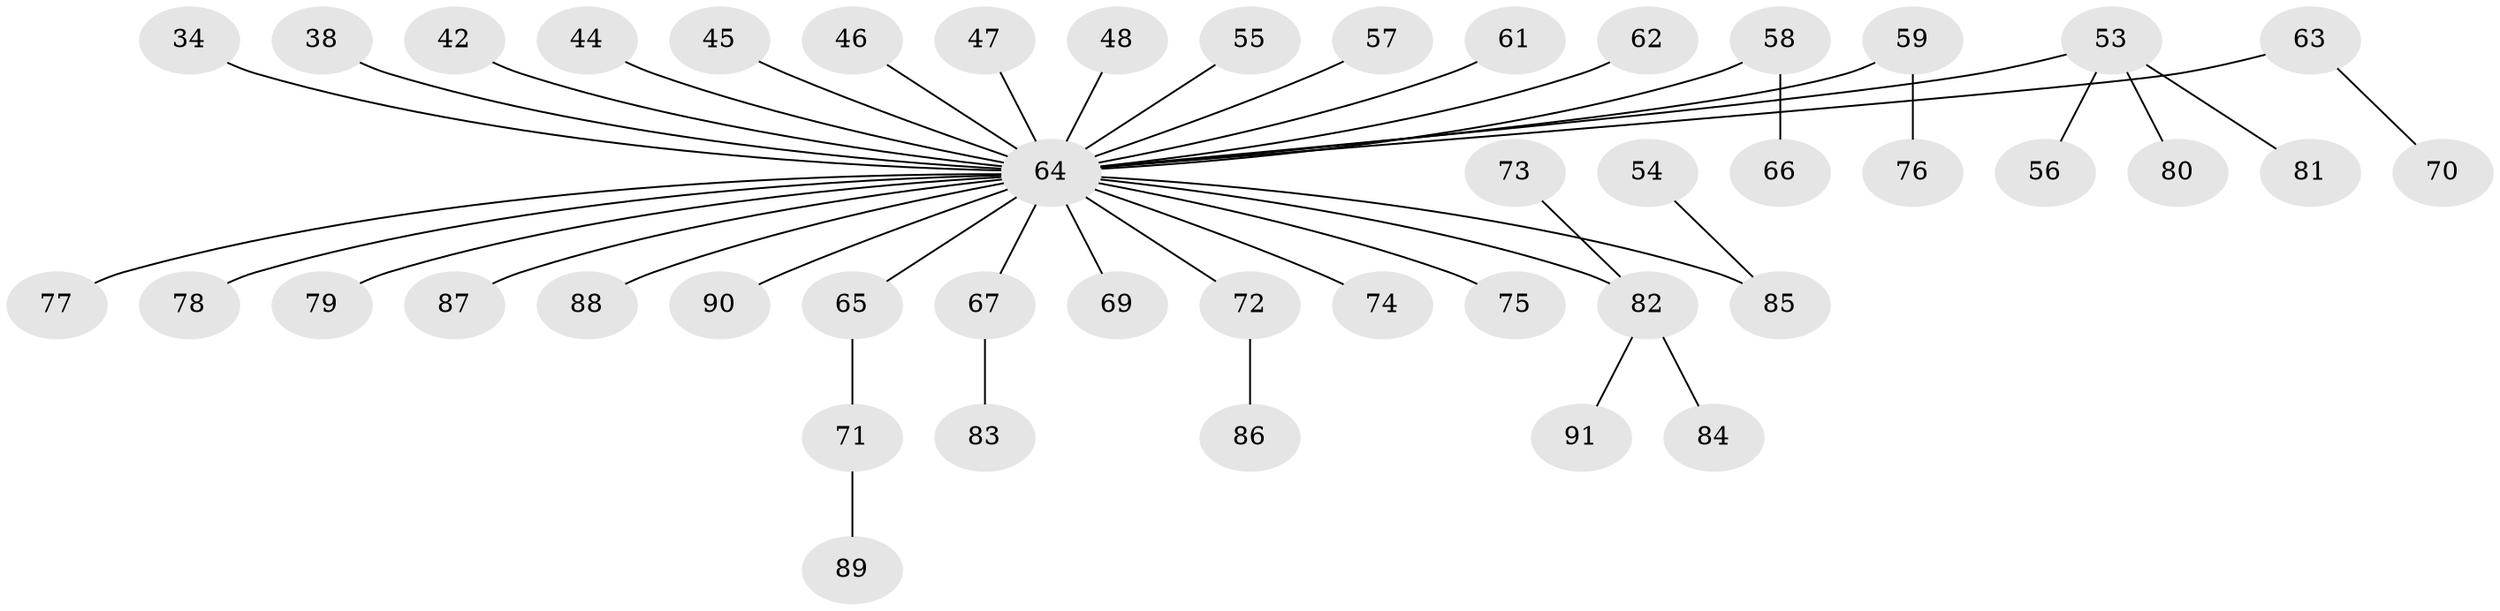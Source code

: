 // original degree distribution, {8: 0.01098901098901099, 5: 0.03296703296703297, 4: 0.06593406593406594, 2: 0.23076923076923078, 3: 0.14285714285714285, 6: 0.01098901098901099, 1: 0.5054945054945055}
// Generated by graph-tools (version 1.1) at 2025/52/03/09/25 04:52:21]
// undirected, 45 vertices, 44 edges
graph export_dot {
graph [start="1"]
  node [color=gray90,style=filled];
  34;
  38;
  42;
  44 [super="+40"];
  45;
  46;
  47;
  48;
  53 [super="+36+52"];
  54;
  55;
  56;
  57;
  58 [super="+43"];
  59;
  61;
  62;
  63;
  64 [super="+60"];
  65;
  66;
  67;
  69;
  70;
  71;
  72 [super="+32+50"];
  73;
  74;
  75;
  76;
  77;
  78;
  79;
  80;
  81;
  82 [super="+68"];
  83;
  84;
  85 [super="+51"];
  86;
  87;
  88 [super="+8+28+31+35"];
  89;
  90;
  91;
  34 -- 64;
  38 -- 64;
  42 -- 64;
  44 -- 64;
  45 -- 64;
  46 -- 64;
  47 -- 64;
  48 -- 64;
  53 -- 56;
  53 -- 80;
  53 -- 81;
  53 -- 64;
  54 -- 85;
  55 -- 64;
  57 -- 64;
  58 -- 64;
  58 -- 66;
  59 -- 76;
  59 -- 64;
  61 -- 64;
  62 -- 64;
  63 -- 70;
  63 -- 64;
  64 -- 74;
  64 -- 65;
  64 -- 67;
  64 -- 69;
  64 -- 72;
  64 -- 75;
  64 -- 77;
  64 -- 78;
  64 -- 79;
  64 -- 82;
  64 -- 85;
  64 -- 87;
  64 -- 88;
  64 -- 90;
  65 -- 71;
  67 -- 83;
  71 -- 89;
  72 -- 86;
  73 -- 82;
  82 -- 84;
  82 -- 91;
}
